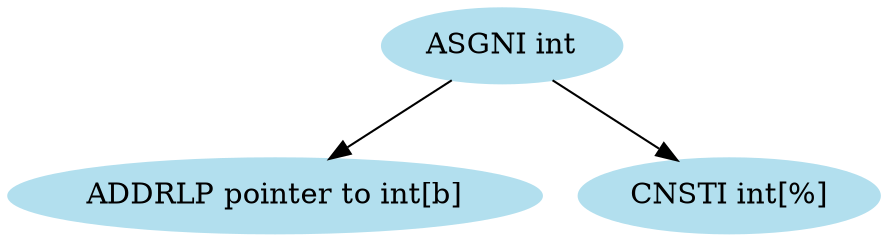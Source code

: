 ////////////////////////////////////////////////////////////////////////////////
// Generate the dot file for drawing semantic structure of statements

// File name: test.c
// Line number: 8
////////////////////////////////////////////////////////////////////////////////

digraph sematic_dag  {
    size="6,6";
    node [color=lightblue2, style=filled];
    v1 [label="ASGNI int"];
    v2 [label="ADDRLP pointer to int\[b\]"];
    v3 [label="CNSTI int\[%\]"];
    v1 -> v2
    v1 -> v3

}
